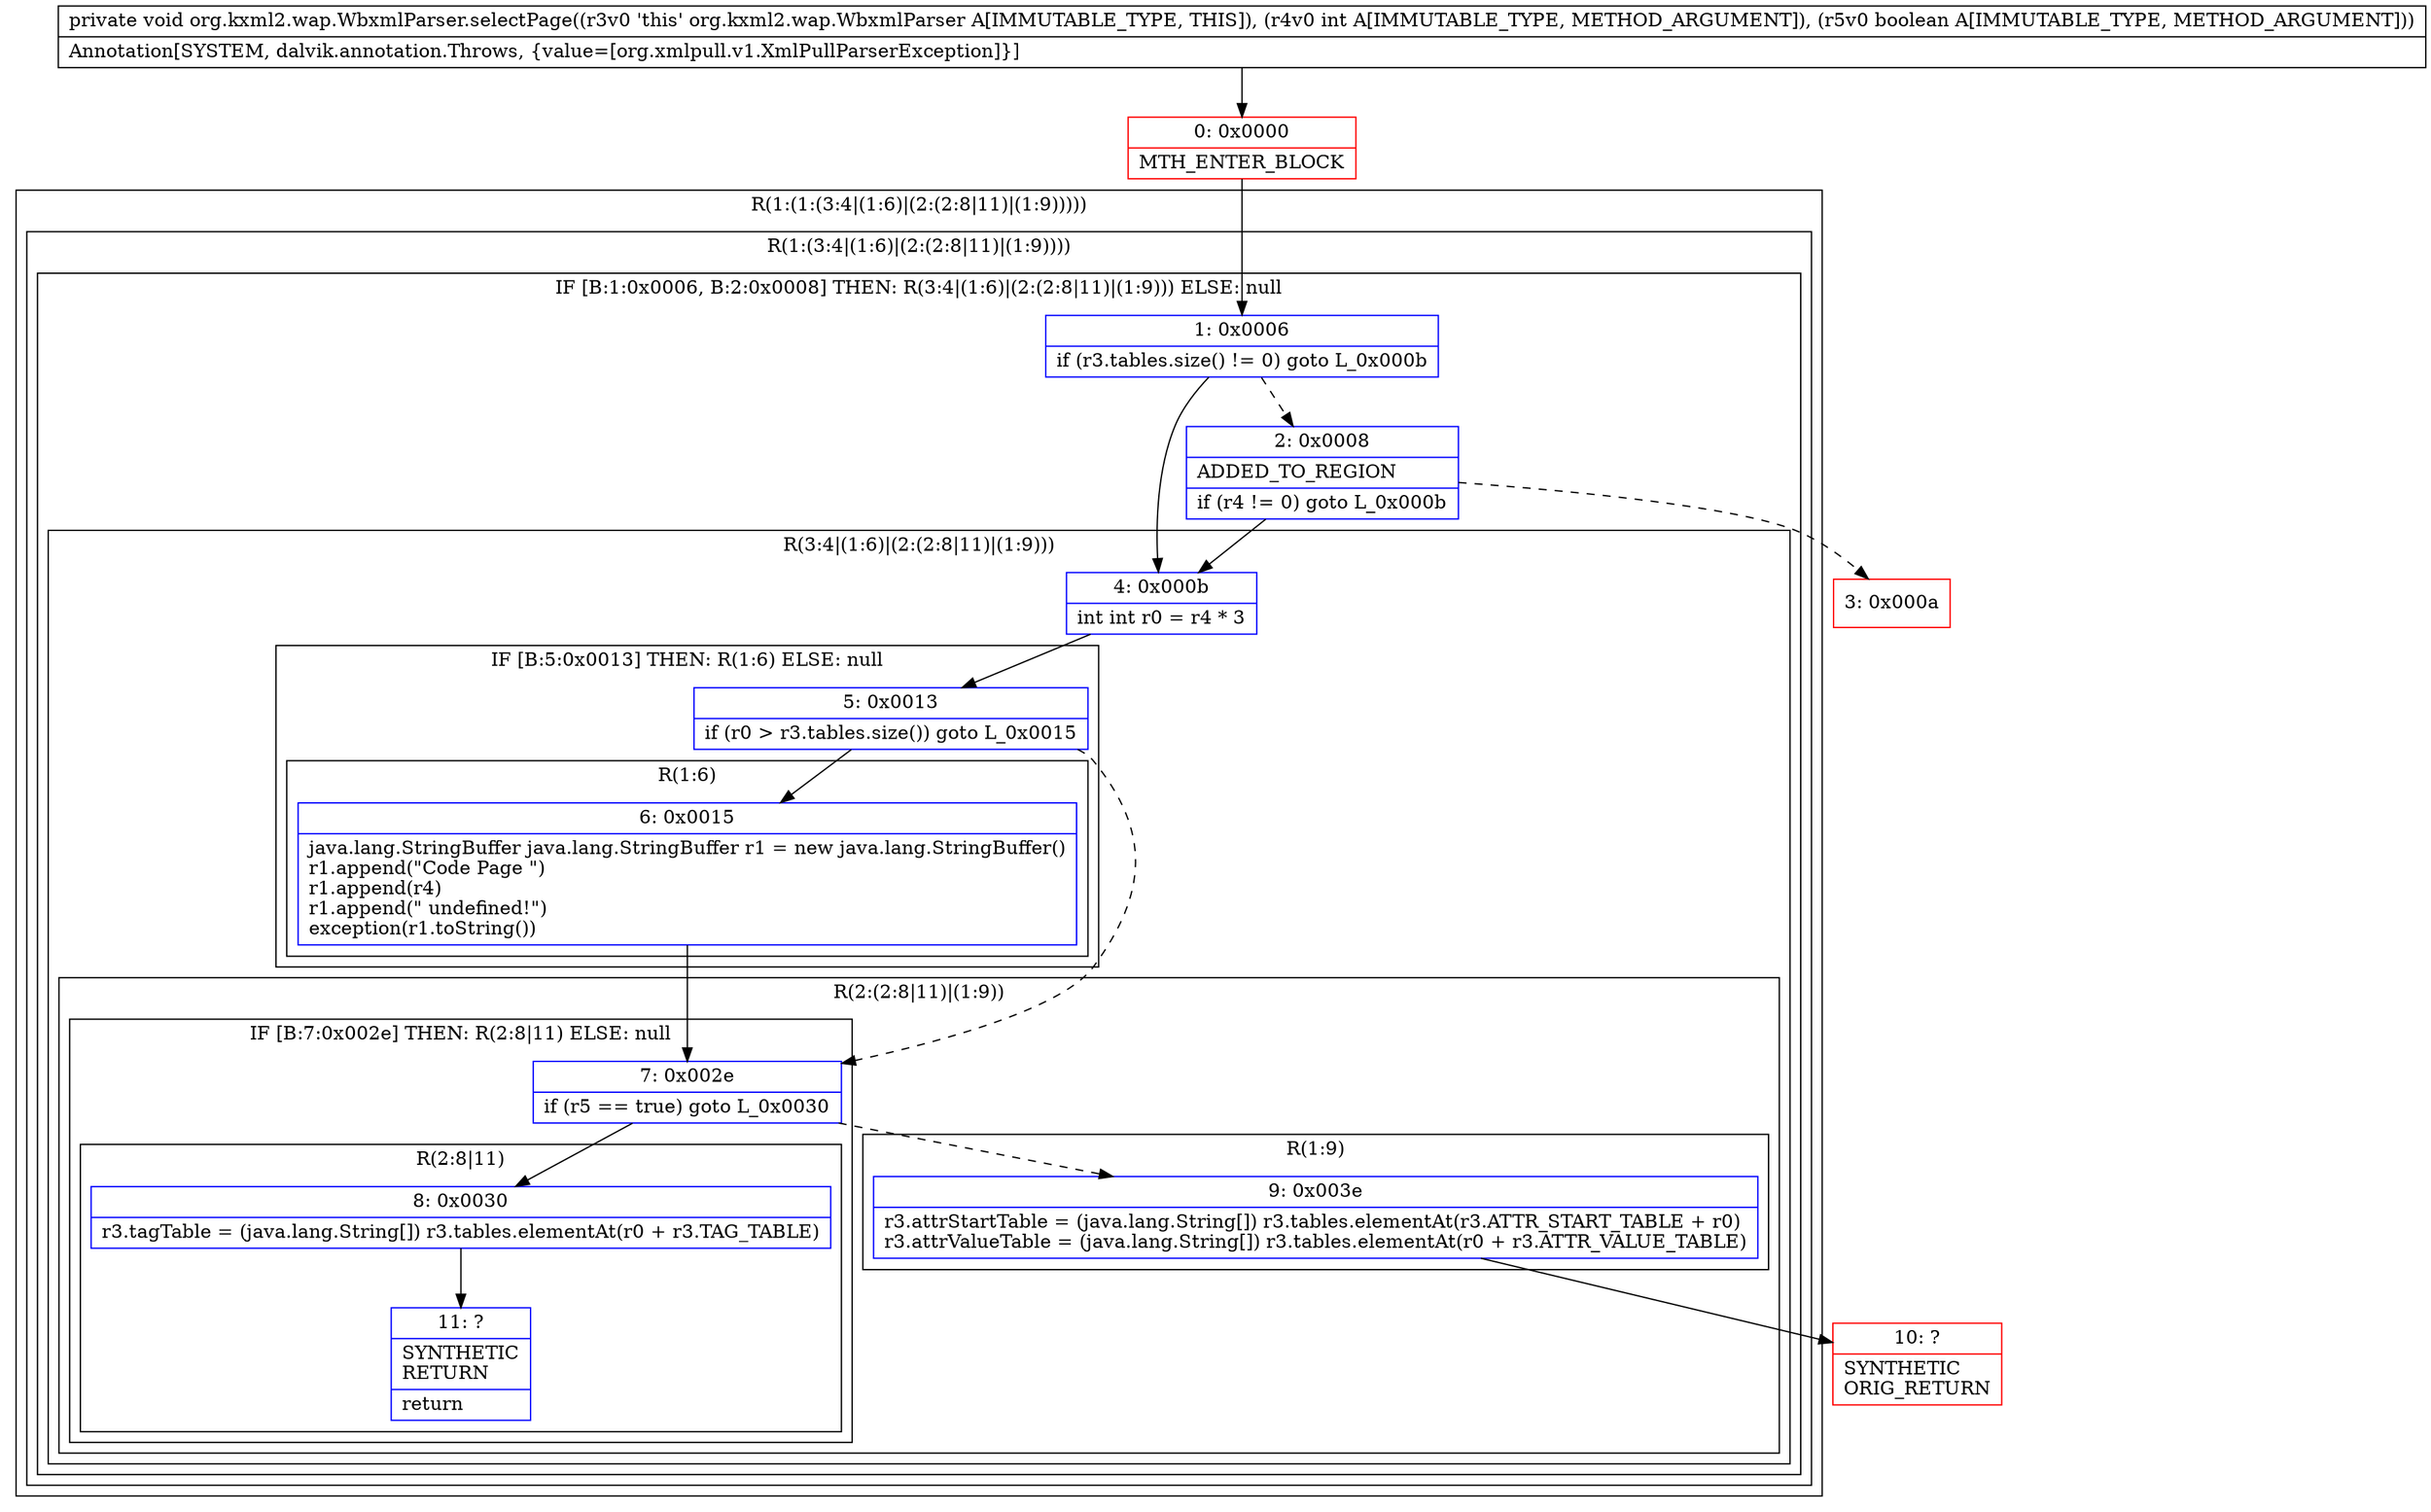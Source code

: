 digraph "CFG fororg.kxml2.wap.WbxmlParser.selectPage(IZ)V" {
subgraph cluster_Region_1676716402 {
label = "R(1:(1:(3:4|(1:6)|(2:(2:8|11)|(1:9)))))";
node [shape=record,color=blue];
subgraph cluster_Region_2049701533 {
label = "R(1:(3:4|(1:6)|(2:(2:8|11)|(1:9))))";
node [shape=record,color=blue];
subgraph cluster_IfRegion_495036060 {
label = "IF [B:1:0x0006, B:2:0x0008] THEN: R(3:4|(1:6)|(2:(2:8|11)|(1:9))) ELSE: null";
node [shape=record,color=blue];
Node_1 [shape=record,label="{1\:\ 0x0006|if (r3.tables.size() != 0) goto L_0x000b\l}"];
Node_2 [shape=record,label="{2\:\ 0x0008|ADDED_TO_REGION\l|if (r4 != 0) goto L_0x000b\l}"];
subgraph cluster_Region_340909124 {
label = "R(3:4|(1:6)|(2:(2:8|11)|(1:9)))";
node [shape=record,color=blue];
Node_4 [shape=record,label="{4\:\ 0x000b|int int r0 = r4 * 3\l}"];
subgraph cluster_IfRegion_2124078120 {
label = "IF [B:5:0x0013] THEN: R(1:6) ELSE: null";
node [shape=record,color=blue];
Node_5 [shape=record,label="{5\:\ 0x0013|if (r0 \> r3.tables.size()) goto L_0x0015\l}"];
subgraph cluster_Region_616759847 {
label = "R(1:6)";
node [shape=record,color=blue];
Node_6 [shape=record,label="{6\:\ 0x0015|java.lang.StringBuffer java.lang.StringBuffer r1 = new java.lang.StringBuffer()\lr1.append(\"Code Page \")\lr1.append(r4)\lr1.append(\" undefined!\")\lexception(r1.toString())\l}"];
}
}
subgraph cluster_Region_567936028 {
label = "R(2:(2:8|11)|(1:9))";
node [shape=record,color=blue];
subgraph cluster_IfRegion_1200067180 {
label = "IF [B:7:0x002e] THEN: R(2:8|11) ELSE: null";
node [shape=record,color=blue];
Node_7 [shape=record,label="{7\:\ 0x002e|if (r5 == true) goto L_0x0030\l}"];
subgraph cluster_Region_2050192868 {
label = "R(2:8|11)";
node [shape=record,color=blue];
Node_8 [shape=record,label="{8\:\ 0x0030|r3.tagTable = (java.lang.String[]) r3.tables.elementAt(r0 + r3.TAG_TABLE)\l}"];
Node_11 [shape=record,label="{11\:\ ?|SYNTHETIC\lRETURN\l|return\l}"];
}
}
subgraph cluster_Region_1055541826 {
label = "R(1:9)";
node [shape=record,color=blue];
Node_9 [shape=record,label="{9\:\ 0x003e|r3.attrStartTable = (java.lang.String[]) r3.tables.elementAt(r3.ATTR_START_TABLE + r0)\lr3.attrValueTable = (java.lang.String[]) r3.tables.elementAt(r0 + r3.ATTR_VALUE_TABLE)\l}"];
}
}
}
}
}
}
Node_0 [shape=record,color=red,label="{0\:\ 0x0000|MTH_ENTER_BLOCK\l}"];
Node_3 [shape=record,color=red,label="{3\:\ 0x000a}"];
Node_10 [shape=record,color=red,label="{10\:\ ?|SYNTHETIC\lORIG_RETURN\l}"];
MethodNode[shape=record,label="{private void org.kxml2.wap.WbxmlParser.selectPage((r3v0 'this' org.kxml2.wap.WbxmlParser A[IMMUTABLE_TYPE, THIS]), (r4v0 int A[IMMUTABLE_TYPE, METHOD_ARGUMENT]), (r5v0 boolean A[IMMUTABLE_TYPE, METHOD_ARGUMENT]))  | Annotation[SYSTEM, dalvik.annotation.Throws, \{value=[org.xmlpull.v1.XmlPullParserException]\}]\l}"];
MethodNode -> Node_0;
Node_1 -> Node_2[style=dashed];
Node_1 -> Node_4;
Node_2 -> Node_3[style=dashed];
Node_2 -> Node_4;
Node_4 -> Node_5;
Node_5 -> Node_6;
Node_5 -> Node_7[style=dashed];
Node_6 -> Node_7;
Node_7 -> Node_8;
Node_7 -> Node_9[style=dashed];
Node_8 -> Node_11;
Node_9 -> Node_10;
Node_0 -> Node_1;
}

